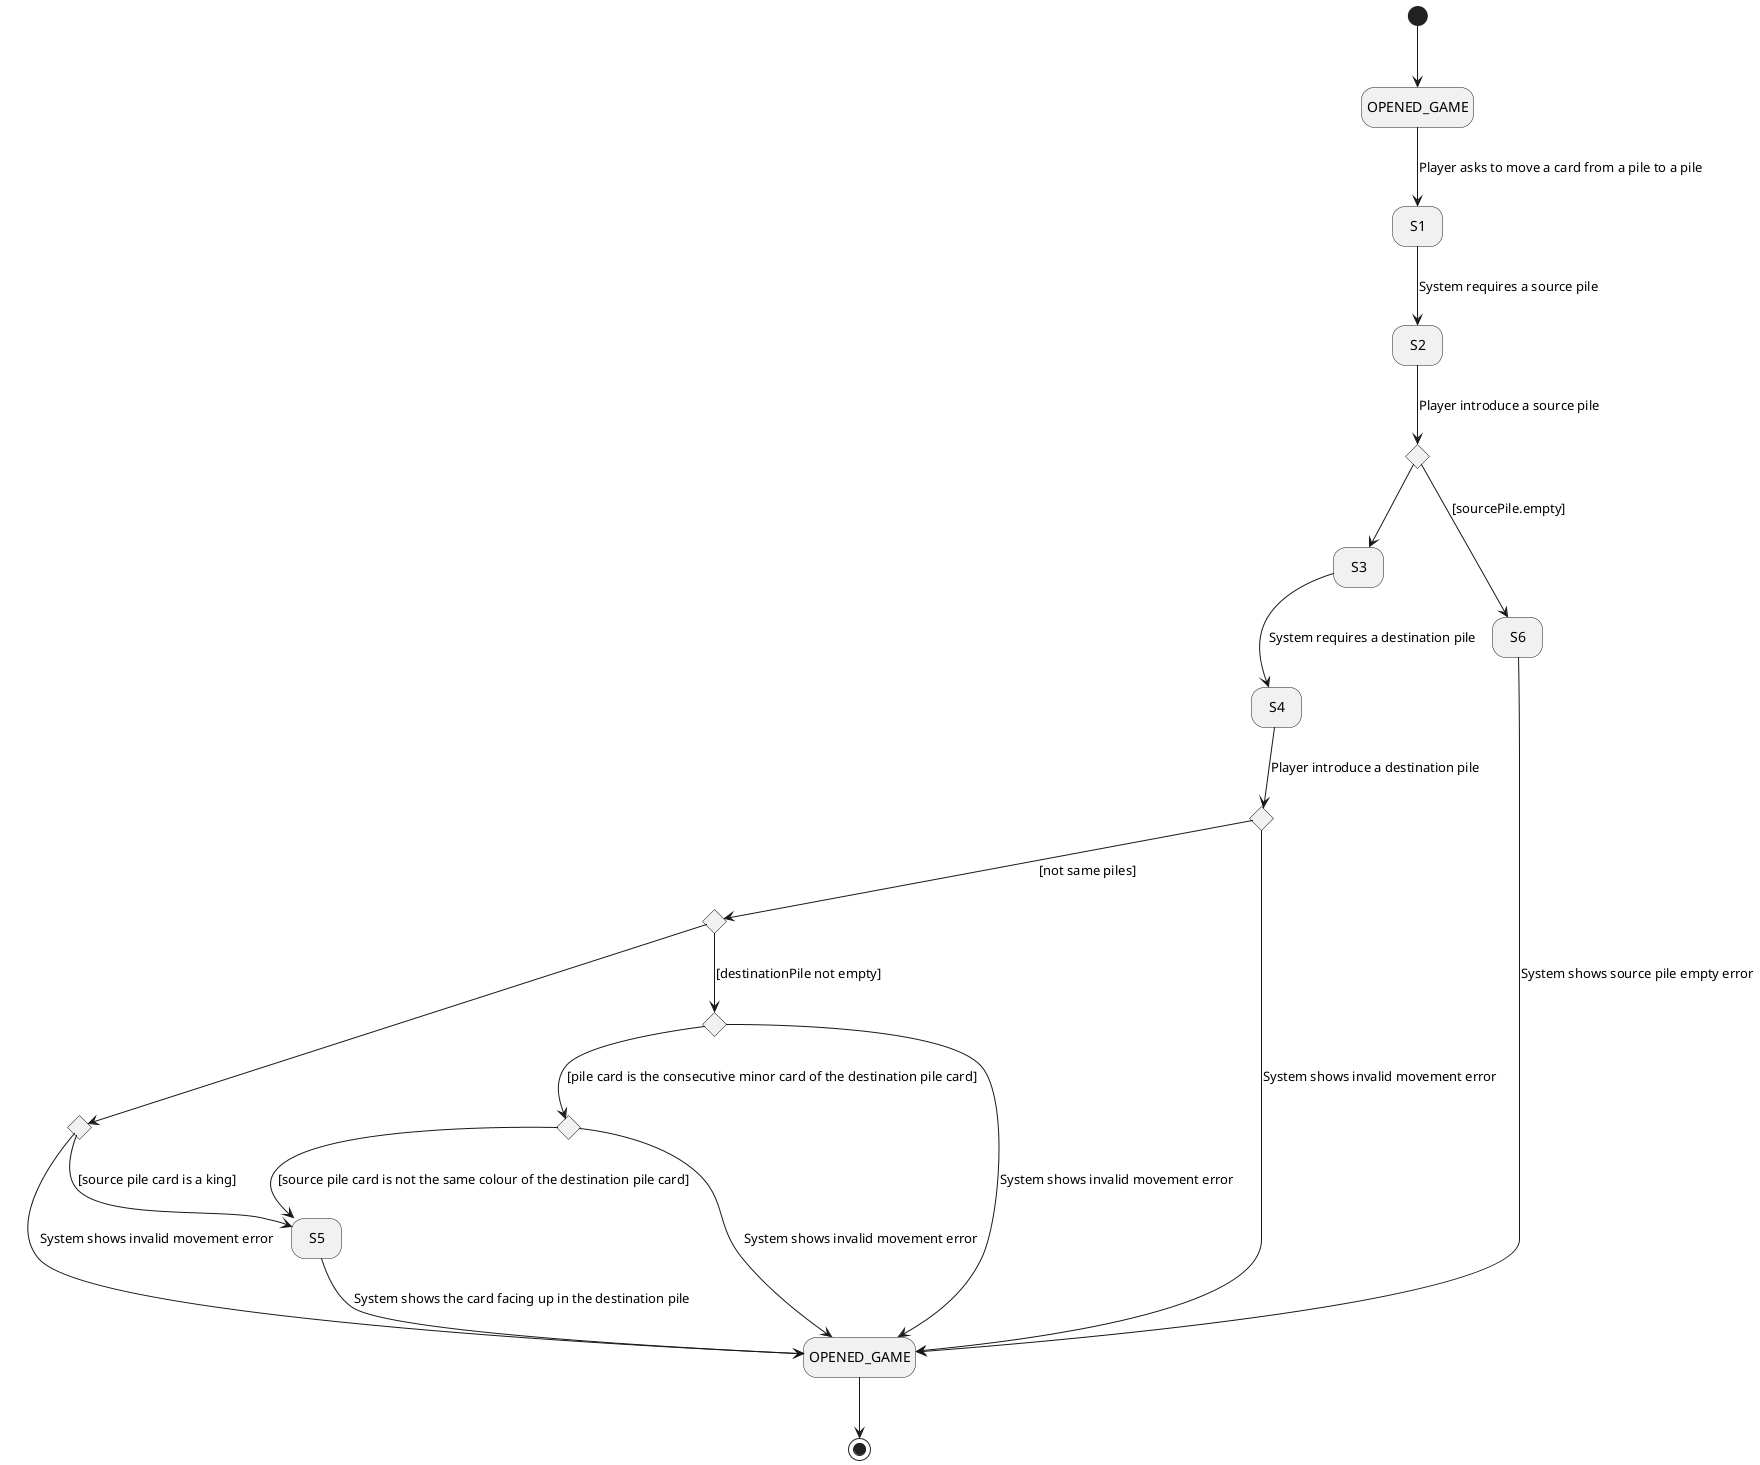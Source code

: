 @startuml PileToPileUC

hide empty description

state OPENED_GAME_UP as "OPENED_GAME"
state emptySourcePile <<choice>>
state samePiles <<choice>>
state emptyDestinationPile <<choice>>
state kingCard <<choice>>
state consecutiveCards <<choice>>
state sameSuiteCards <<choice>>
state OPENED_GAME_DOWN as "OPENED_GAME"

[*] --> OPENED_GAME_UP
OPENED_GAME_UP --> S1: Player asks to move a card from a pile to a pile
S1 --> S2: System requires a source pile
S2 --> emptySourcePile: Player introduce a source pile
emptySourcePile --> S3
emptySourcePile --> S6: [sourcePile.empty]
S6 --> OPENED_GAME_DOWN: System shows source pile empty error
S3 -->  S4: System requires a destination pile
S4 --> samePiles: Player introduce a destination pile
samePiles --> emptyDestinationPile: [not same piles]
samePiles --> OPENED_GAME_DOWN: System shows invalid movement error
emptyDestinationPile --> kingCard
kingCard --> OPENED_GAME_DOWN: System shows invalid movement error
kingCard --> S5: [source pile card is a king]
emptyDestinationPile --> consecutiveCards: [destinationPile not empty]
consecutiveCards --> sameSuiteCards: [pile card is the consecutive minor card of the destination pile card]
consecutiveCards --> OPENED_GAME_DOWN: System shows invalid movement error
sameSuiteCards --> S5: [source pile card is not the same colour of the destination pile card]
sameSuiteCards --> OPENED_GAME_DOWN: System shows invalid movement error
S5 --> OPENED_GAME_DOWN: System shows the card facing up in the destination pile

OPENED_GAME_DOWN -->[*]

@enduml